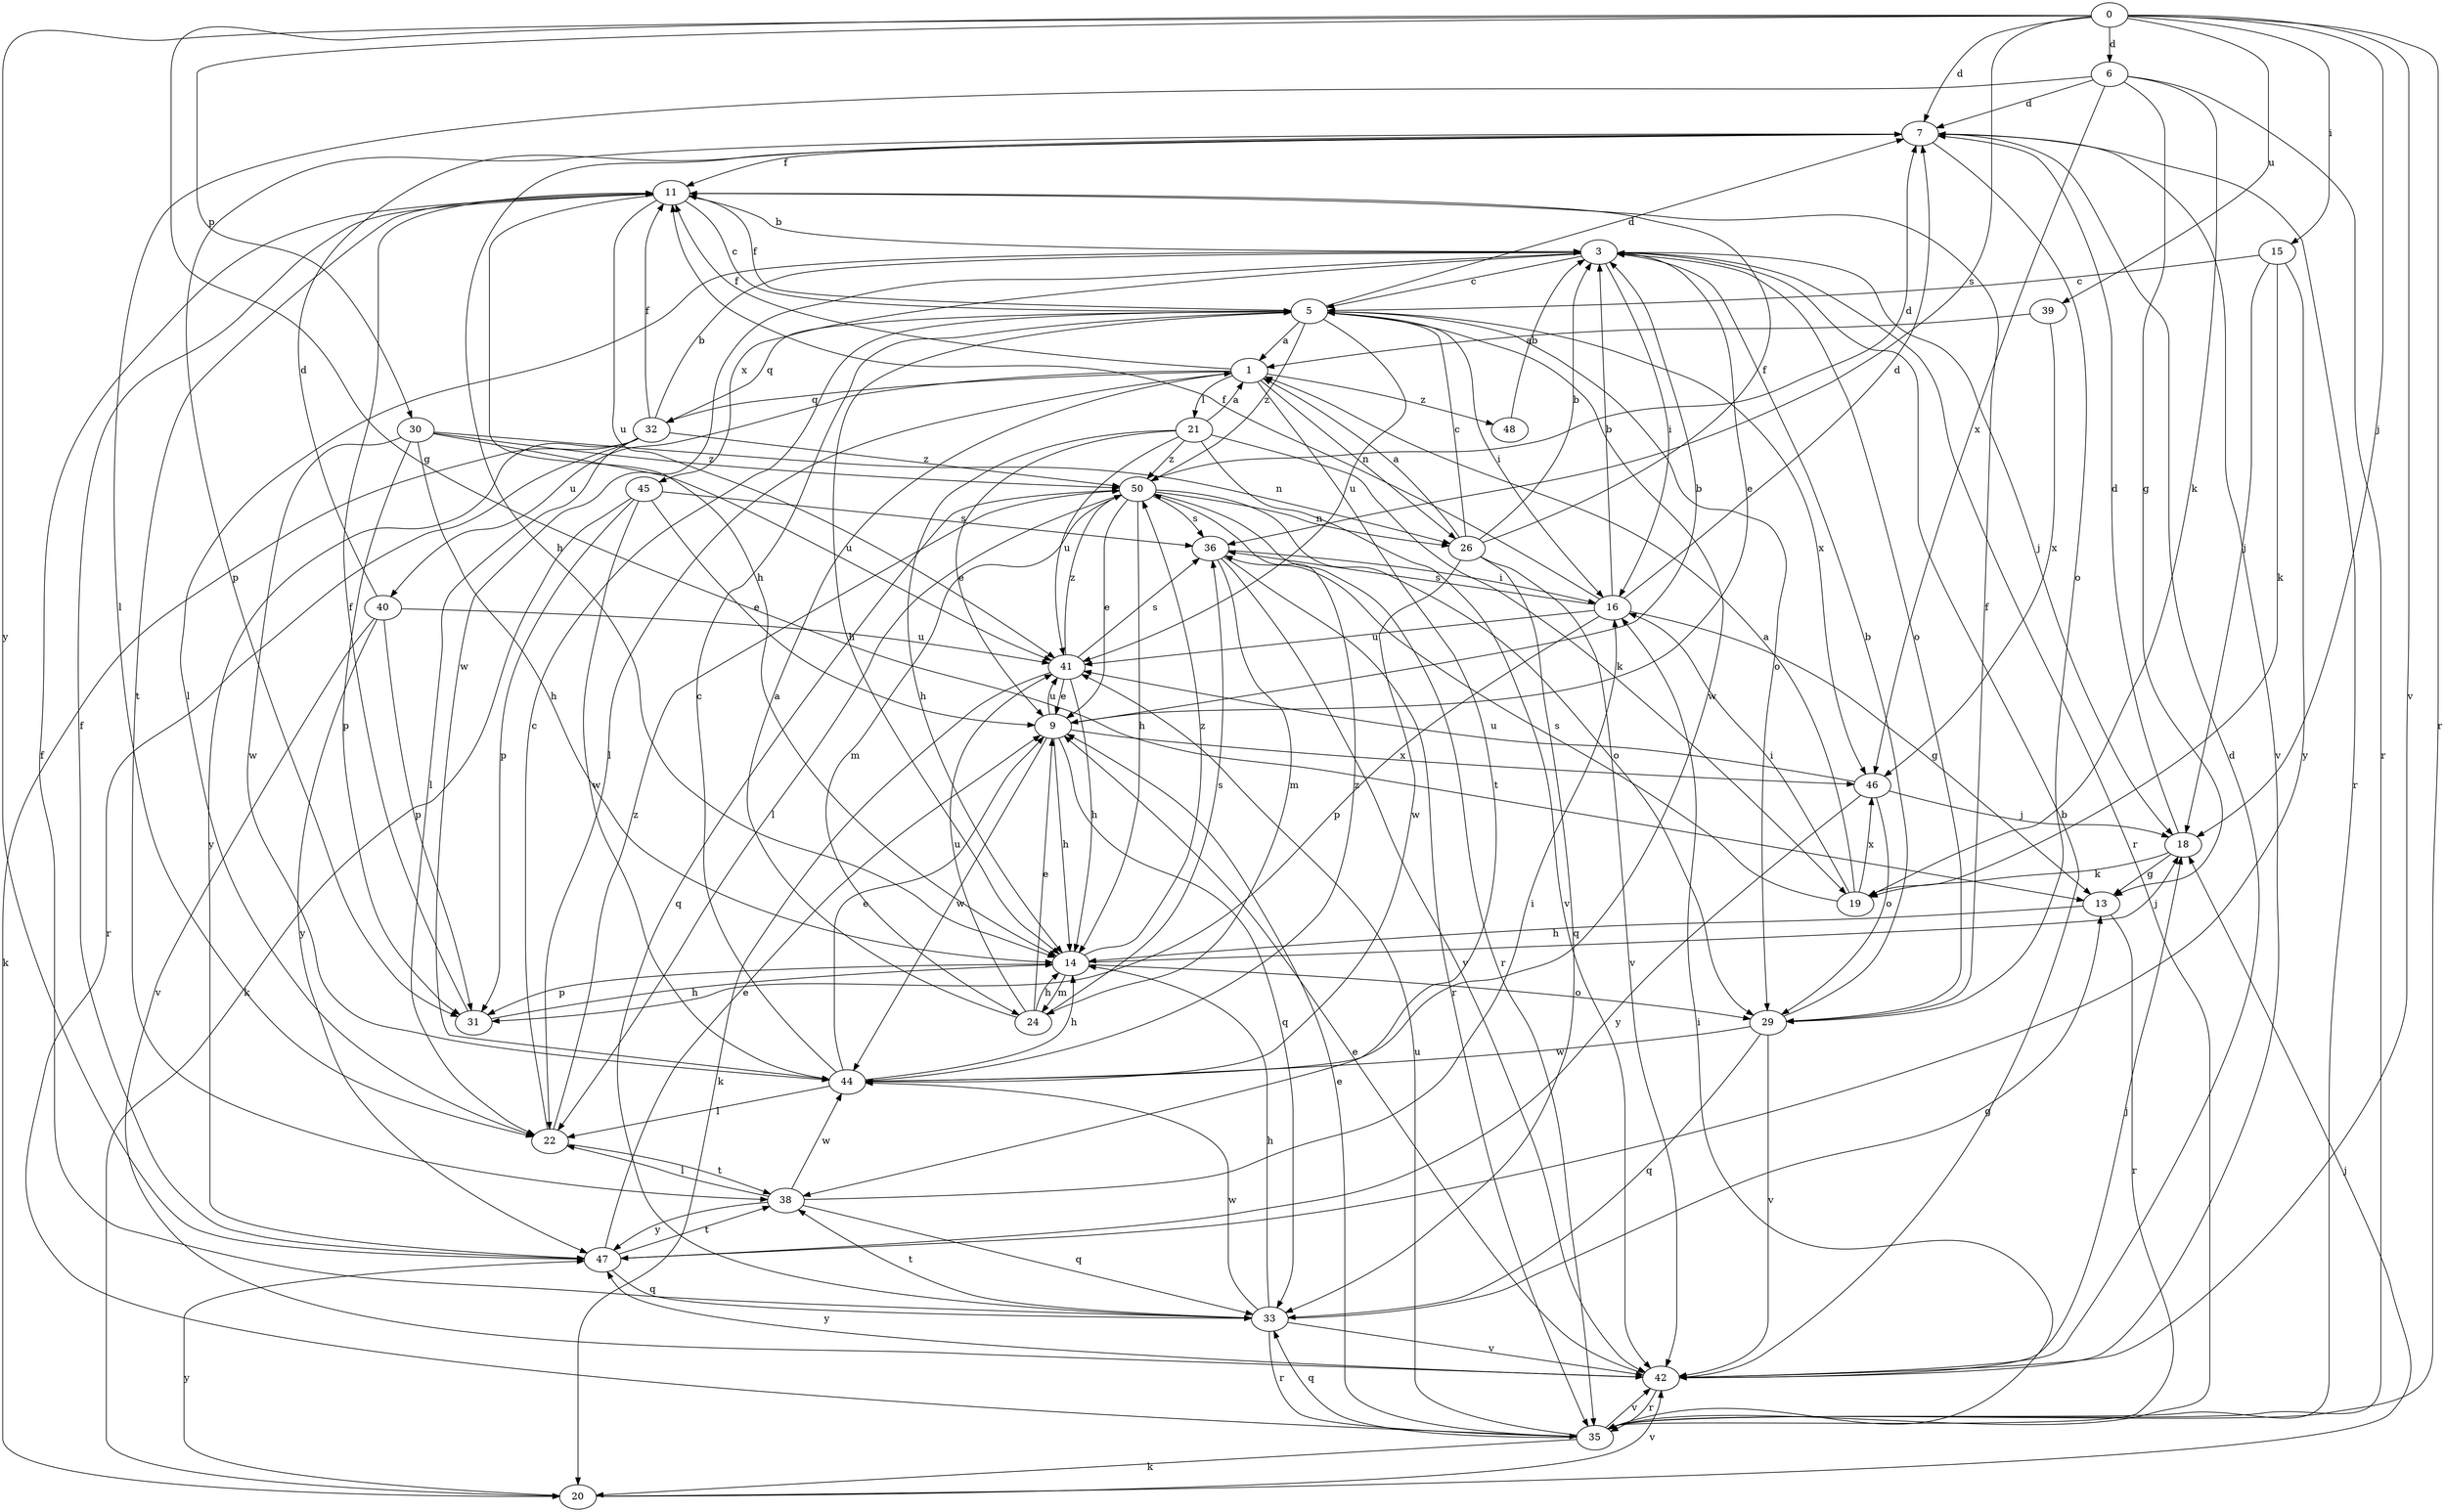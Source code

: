 strict digraph  {
0;
1;
3;
5;
6;
7;
9;
11;
13;
14;
15;
16;
18;
19;
20;
21;
22;
24;
26;
29;
30;
31;
32;
33;
35;
36;
38;
39;
40;
41;
42;
44;
45;
46;
47;
48;
50;
0 -> 6  [label=d];
0 -> 7  [label=d];
0 -> 13  [label=g];
0 -> 15  [label=i];
0 -> 18  [label=j];
0 -> 30  [label=p];
0 -> 35  [label=r];
0 -> 36  [label=s];
0 -> 39  [label=u];
0 -> 42  [label=v];
0 -> 47  [label=y];
1 -> 11  [label=f];
1 -> 21  [label=l];
1 -> 22  [label=l];
1 -> 26  [label=n];
1 -> 32  [label=q];
1 -> 38  [label=t];
1 -> 40  [label=u];
1 -> 48  [label=z];
3 -> 5  [label=c];
3 -> 9  [label=e];
3 -> 16  [label=i];
3 -> 18  [label=j];
3 -> 22  [label=l];
3 -> 29  [label=o];
3 -> 35  [label=r];
3 -> 44  [label=w];
3 -> 45  [label=x];
5 -> 1  [label=a];
5 -> 7  [label=d];
5 -> 11  [label=f];
5 -> 14  [label=h];
5 -> 16  [label=i];
5 -> 29  [label=o];
5 -> 32  [label=q];
5 -> 41  [label=u];
5 -> 44  [label=w];
5 -> 46  [label=x];
5 -> 50  [label=z];
6 -> 7  [label=d];
6 -> 13  [label=g];
6 -> 19  [label=k];
6 -> 22  [label=l];
6 -> 35  [label=r];
6 -> 46  [label=x];
7 -> 11  [label=f];
7 -> 14  [label=h];
7 -> 29  [label=o];
7 -> 31  [label=p];
7 -> 35  [label=r];
7 -> 42  [label=v];
9 -> 3  [label=b];
9 -> 14  [label=h];
9 -> 33  [label=q];
9 -> 41  [label=u];
9 -> 44  [label=w];
9 -> 46  [label=x];
11 -> 3  [label=b];
11 -> 5  [label=c];
11 -> 14  [label=h];
11 -> 38  [label=t];
11 -> 41  [label=u];
13 -> 14  [label=h];
13 -> 35  [label=r];
14 -> 18  [label=j];
14 -> 24  [label=m];
14 -> 29  [label=o];
14 -> 31  [label=p];
14 -> 50  [label=z];
15 -> 5  [label=c];
15 -> 18  [label=j];
15 -> 19  [label=k];
15 -> 47  [label=y];
16 -> 3  [label=b];
16 -> 7  [label=d];
16 -> 11  [label=f];
16 -> 13  [label=g];
16 -> 31  [label=p];
16 -> 36  [label=s];
16 -> 41  [label=u];
18 -> 7  [label=d];
18 -> 13  [label=g];
18 -> 19  [label=k];
19 -> 1  [label=a];
19 -> 16  [label=i];
19 -> 36  [label=s];
19 -> 46  [label=x];
20 -> 18  [label=j];
20 -> 42  [label=v];
20 -> 47  [label=y];
21 -> 1  [label=a];
21 -> 9  [label=e];
21 -> 14  [label=h];
21 -> 19  [label=k];
21 -> 41  [label=u];
21 -> 42  [label=v];
21 -> 50  [label=z];
22 -> 5  [label=c];
22 -> 38  [label=t];
22 -> 50  [label=z];
24 -> 1  [label=a];
24 -> 9  [label=e];
24 -> 14  [label=h];
24 -> 36  [label=s];
24 -> 41  [label=u];
26 -> 1  [label=a];
26 -> 3  [label=b];
26 -> 5  [label=c];
26 -> 11  [label=f];
26 -> 33  [label=q];
26 -> 42  [label=v];
26 -> 44  [label=w];
29 -> 3  [label=b];
29 -> 11  [label=f];
29 -> 33  [label=q];
29 -> 42  [label=v];
29 -> 44  [label=w];
30 -> 14  [label=h];
30 -> 26  [label=n];
30 -> 31  [label=p];
30 -> 41  [label=u];
30 -> 44  [label=w];
30 -> 50  [label=z];
31 -> 11  [label=f];
31 -> 14  [label=h];
32 -> 3  [label=b];
32 -> 11  [label=f];
32 -> 20  [label=k];
32 -> 22  [label=l];
32 -> 35  [label=r];
32 -> 47  [label=y];
32 -> 50  [label=z];
33 -> 11  [label=f];
33 -> 13  [label=g];
33 -> 14  [label=h];
33 -> 35  [label=r];
33 -> 38  [label=t];
33 -> 42  [label=v];
33 -> 44  [label=w];
35 -> 9  [label=e];
35 -> 16  [label=i];
35 -> 20  [label=k];
35 -> 33  [label=q];
35 -> 41  [label=u];
35 -> 42  [label=v];
36 -> 16  [label=i];
36 -> 24  [label=m];
36 -> 35  [label=r];
36 -> 42  [label=v];
38 -> 16  [label=i];
38 -> 22  [label=l];
38 -> 33  [label=q];
38 -> 44  [label=w];
38 -> 47  [label=y];
39 -> 1  [label=a];
39 -> 46  [label=x];
40 -> 7  [label=d];
40 -> 31  [label=p];
40 -> 41  [label=u];
40 -> 42  [label=v];
40 -> 47  [label=y];
41 -> 9  [label=e];
41 -> 14  [label=h];
41 -> 20  [label=k];
41 -> 36  [label=s];
41 -> 50  [label=z];
42 -> 3  [label=b];
42 -> 7  [label=d];
42 -> 9  [label=e];
42 -> 18  [label=j];
42 -> 35  [label=r];
42 -> 47  [label=y];
44 -> 5  [label=c];
44 -> 9  [label=e];
44 -> 14  [label=h];
44 -> 22  [label=l];
44 -> 50  [label=z];
45 -> 9  [label=e];
45 -> 20  [label=k];
45 -> 31  [label=p];
45 -> 36  [label=s];
45 -> 44  [label=w];
46 -> 18  [label=j];
46 -> 29  [label=o];
46 -> 41  [label=u];
46 -> 47  [label=y];
47 -> 9  [label=e];
47 -> 11  [label=f];
47 -> 33  [label=q];
47 -> 38  [label=t];
48 -> 3  [label=b];
50 -> 7  [label=d];
50 -> 9  [label=e];
50 -> 14  [label=h];
50 -> 22  [label=l];
50 -> 24  [label=m];
50 -> 26  [label=n];
50 -> 29  [label=o];
50 -> 33  [label=q];
50 -> 35  [label=r];
50 -> 36  [label=s];
}

